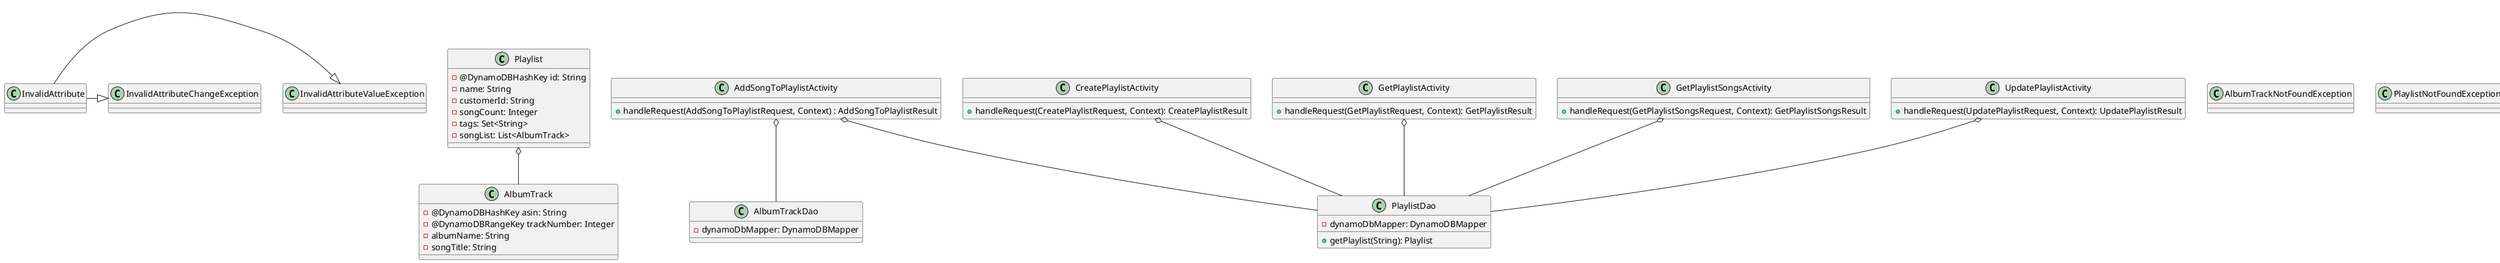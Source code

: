 PARTICIPANTS: use this file for creating the class diagram in mastery task 01

@startuml
Playlist o-- AlbumTrack

AddSongToPlaylistActivity o-- AlbumTrackDao

AddSongToPlaylistActivity o-- PlaylistDao

CreatePlaylistActivity o-- PlaylistDao

GetPlaylistActivity o-- PlaylistDao

GetPlaylistSongsActivity o-- PlaylistDao

UpdatePlaylistActivity o-- PlaylistDao

class InvalidAttribute {

}

class AlbumTrack {
- @DynamoDBHashKey asin: String
- @DynamoDBRangeKey trackNumber: Integer
- albumName: String
- songTitle: String

}

class AddSongToPlaylistActivity {
    + handleRequest(AddSongToPlaylistRequest, Context) : AddSongToPlaylistResult
}

class GetPlaylistSongsActivity {
    + handleRequest(GetPlaylistSongsRequest, Context): GetPlaylistSongsResult
}

class CreatePlaylistActivity {
    + handleRequest(CreatePlaylistRequest, Context): CreatePlaylistResult
}

class GetPlaylistActivity {
    + handleRequest(GetPlaylistRequest, Context): GetPlaylistResult
}

class UpdatePlaylistActivity {
    + handleRequest(UpdatePlaylistRequest, Context): UpdatePlaylistResult
}

class Playlist {
    - @DynamoDBHashKey id: String
    - name: String
    - customerId: String
    - songCount: Integer
    - tags: Set<String>
    -songList: List<AlbumTrack>

}

class AlbumTrackDao {
    -dynamoDbMapper: DynamoDBMapper
}

class PlaylistDao {
 + getPlaylist(String): Playlist
 -dynamoDbMapper: DynamoDBMapper

}

class AlbumTrackNotFoundException {

}

class PlaylistNotFoundException  {

}

class InvalidAttributeValueException {

}

class InvalidAttributeChangeException {

}


InvalidAttribute -|>  InvalidAttributeValueException

InvalidAttribute -|>  InvalidAttributeChangeException





@enduml